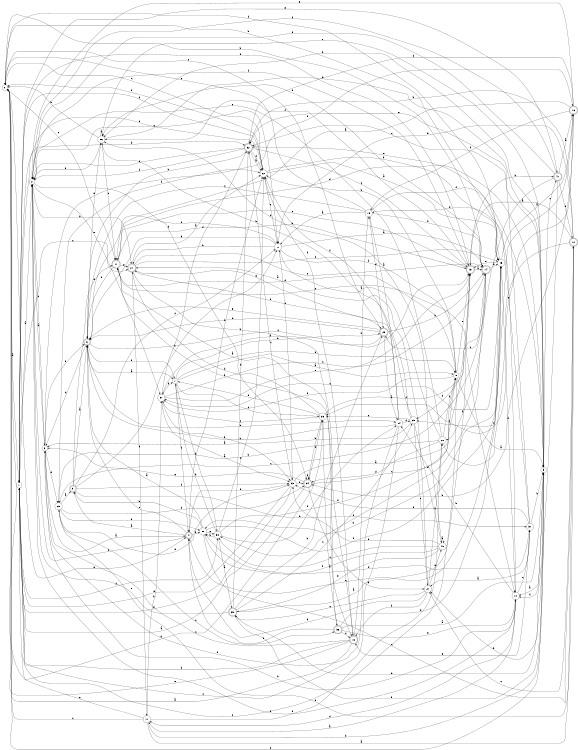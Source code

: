 digraph n34_8 {
__start0 [label="" shape="none"];

rankdir=LR;
size="8,5";

s0 [style="filled", color="black", fillcolor="white" shape="circle", label="0"];
s1 [style="filled", color="black", fillcolor="white" shape="circle", label="1"];
s2 [style="filled", color="black", fillcolor="white" shape="circle", label="2"];
s3 [style="filled", color="black", fillcolor="white" shape="circle", label="3"];
s4 [style="rounded,filled", color="black", fillcolor="white" shape="doublecircle", label="4"];
s5 [style="rounded,filled", color="black", fillcolor="white" shape="doublecircle", label="5"];
s6 [style="rounded,filled", color="black", fillcolor="white" shape="doublecircle", label="6"];
s7 [style="filled", color="black", fillcolor="white" shape="circle", label="7"];
s8 [style="filled", color="black", fillcolor="white" shape="circle", label="8"];
s9 [style="filled", color="black", fillcolor="white" shape="circle", label="9"];
s10 [style="filled", color="black", fillcolor="white" shape="circle", label="10"];
s11 [style="filled", color="black", fillcolor="white" shape="circle", label="11"];
s12 [style="rounded,filled", color="black", fillcolor="white" shape="doublecircle", label="12"];
s13 [style="rounded,filled", color="black", fillcolor="white" shape="doublecircle", label="13"];
s14 [style="rounded,filled", color="black", fillcolor="white" shape="doublecircle", label="14"];
s15 [style="filled", color="black", fillcolor="white" shape="circle", label="15"];
s16 [style="rounded,filled", color="black", fillcolor="white" shape="doublecircle", label="16"];
s17 [style="rounded,filled", color="black", fillcolor="white" shape="doublecircle", label="17"];
s18 [style="rounded,filled", color="black", fillcolor="white" shape="doublecircle", label="18"];
s19 [style="filled", color="black", fillcolor="white" shape="circle", label="19"];
s20 [style="filled", color="black", fillcolor="white" shape="circle", label="20"];
s21 [style="rounded,filled", color="black", fillcolor="white" shape="doublecircle", label="21"];
s22 [style="filled", color="black", fillcolor="white" shape="circle", label="22"];
s23 [style="rounded,filled", color="black", fillcolor="white" shape="doublecircle", label="23"];
s24 [style="filled", color="black", fillcolor="white" shape="circle", label="24"];
s25 [style="filled", color="black", fillcolor="white" shape="circle", label="25"];
s26 [style="filled", color="black", fillcolor="white" shape="circle", label="26"];
s27 [style="filled", color="black", fillcolor="white" shape="circle", label="27"];
s28 [style="filled", color="black", fillcolor="white" shape="circle", label="28"];
s29 [style="filled", color="black", fillcolor="white" shape="circle", label="29"];
s30 [style="filled", color="black", fillcolor="white" shape="circle", label="30"];
s31 [style="filled", color="black", fillcolor="white" shape="circle", label="31"];
s32 [style="rounded,filled", color="black", fillcolor="white" shape="doublecircle", label="32"];
s33 [style="filled", color="black", fillcolor="white" shape="circle", label="33"];
s34 [style="rounded,filled", color="black", fillcolor="white" shape="doublecircle", label="34"];
s35 [style="filled", color="black", fillcolor="white" shape="circle", label="35"];
s36 [style="rounded,filled", color="black", fillcolor="white" shape="doublecircle", label="36"];
s37 [style="filled", color="black", fillcolor="white" shape="circle", label="37"];
s38 [style="filled", color="black", fillcolor="white" shape="circle", label="38"];
s39 [style="rounded,filled", color="black", fillcolor="white" shape="doublecircle", label="39"];
s40 [style="filled", color="black", fillcolor="white" shape="circle", label="40"];
s41 [style="rounded,filled", color="black", fillcolor="white" shape="doublecircle", label="41"];
s0 -> s1 [label="a"];
s0 -> s15 [label="b"];
s0 -> s17 [label="c"];
s0 -> s35 [label="d"];
s0 -> s4 [label="e"];
s0 -> s9 [label="f"];
s1 -> s2 [label="a"];
s1 -> s32 [label="b"];
s1 -> s21 [label="c"];
s1 -> s38 [label="d"];
s1 -> s41 [label="e"];
s1 -> s22 [label="f"];
s2 -> s3 [label="a"];
s2 -> s21 [label="b"];
s2 -> s20 [label="c"];
s2 -> s34 [label="d"];
s2 -> s37 [label="e"];
s2 -> s13 [label="f"];
s3 -> s4 [label="a"];
s3 -> s10 [label="b"];
s3 -> s2 [label="c"];
s3 -> s29 [label="d"];
s3 -> s16 [label="e"];
s3 -> s6 [label="f"];
s4 -> s5 [label="a"];
s4 -> s30 [label="b"];
s4 -> s15 [label="c"];
s4 -> s22 [label="d"];
s4 -> s6 [label="e"];
s4 -> s2 [label="f"];
s5 -> s6 [label="a"];
s5 -> s20 [label="b"];
s5 -> s20 [label="c"];
s5 -> s31 [label="d"];
s5 -> s17 [label="e"];
s5 -> s33 [label="f"];
s6 -> s7 [label="a"];
s6 -> s24 [label="b"];
s6 -> s13 [label="c"];
s6 -> s3 [label="d"];
s6 -> s26 [label="e"];
s6 -> s7 [label="f"];
s7 -> s8 [label="a"];
s7 -> s38 [label="b"];
s7 -> s35 [label="c"];
s7 -> s8 [label="d"];
s7 -> s23 [label="e"];
s7 -> s4 [label="f"];
s8 -> s9 [label="a"];
s8 -> s22 [label="b"];
s8 -> s1 [label="c"];
s8 -> s17 [label="d"];
s8 -> s13 [label="e"];
s8 -> s37 [label="f"];
s9 -> s10 [label="a"];
s9 -> s26 [label="b"];
s9 -> s41 [label="c"];
s9 -> s39 [label="d"];
s9 -> s32 [label="e"];
s9 -> s10 [label="f"];
s10 -> s11 [label="a"];
s10 -> s24 [label="b"];
s10 -> s31 [label="c"];
s10 -> s11 [label="d"];
s10 -> s32 [label="e"];
s10 -> s2 [label="f"];
s11 -> s12 [label="a"];
s11 -> s37 [label="b"];
s11 -> s0 [label="c"];
s11 -> s9 [label="d"];
s11 -> s1 [label="e"];
s11 -> s28 [label="f"];
s12 -> s13 [label="a"];
s12 -> s32 [label="b"];
s12 -> s27 [label="c"];
s12 -> s29 [label="d"];
s12 -> s20 [label="e"];
s12 -> s35 [label="f"];
s13 -> s14 [label="a"];
s13 -> s41 [label="b"];
s13 -> s17 [label="c"];
s13 -> s25 [label="d"];
s13 -> s1 [label="e"];
s13 -> s26 [label="f"];
s14 -> s15 [label="a"];
s14 -> s0 [label="b"];
s14 -> s29 [label="c"];
s14 -> s26 [label="d"];
s14 -> s38 [label="e"];
s14 -> s28 [label="f"];
s15 -> s16 [label="a"];
s15 -> s30 [label="b"];
s15 -> s37 [label="c"];
s15 -> s10 [label="d"];
s15 -> s13 [label="e"];
s15 -> s0 [label="f"];
s16 -> s17 [label="a"];
s16 -> s34 [label="b"];
s16 -> s25 [label="c"];
s16 -> s32 [label="d"];
s16 -> s2 [label="e"];
s16 -> s19 [label="f"];
s17 -> s18 [label="a"];
s17 -> s13 [label="b"];
s17 -> s10 [label="c"];
s17 -> s9 [label="d"];
s17 -> s21 [label="e"];
s17 -> s6 [label="f"];
s18 -> s0 [label="a"];
s18 -> s19 [label="b"];
s18 -> s3 [label="c"];
s18 -> s1 [label="d"];
s18 -> s0 [label="e"];
s18 -> s22 [label="f"];
s19 -> s20 [label="a"];
s19 -> s14 [label="b"];
s19 -> s6 [label="c"];
s19 -> s23 [label="d"];
s19 -> s0 [label="e"];
s19 -> s9 [label="f"];
s20 -> s14 [label="a"];
s20 -> s21 [label="b"];
s20 -> s33 [label="c"];
s20 -> s6 [label="d"];
s20 -> s6 [label="e"];
s20 -> s8 [label="f"];
s21 -> s22 [label="a"];
s21 -> s18 [label="b"];
s21 -> s14 [label="c"];
s21 -> s11 [label="d"];
s21 -> s23 [label="e"];
s21 -> s15 [label="f"];
s22 -> s15 [label="a"];
s22 -> s15 [label="b"];
s22 -> s0 [label="c"];
s22 -> s1 [label="d"];
s22 -> s20 [label="e"];
s22 -> s0 [label="f"];
s23 -> s24 [label="a"];
s23 -> s14 [label="b"];
s23 -> s0 [label="c"];
s23 -> s6 [label="d"];
s23 -> s6 [label="e"];
s23 -> s37 [label="f"];
s24 -> s19 [label="a"];
s24 -> s6 [label="b"];
s24 -> s1 [label="c"];
s24 -> s25 [label="d"];
s24 -> s3 [label="e"];
s24 -> s22 [label="f"];
s25 -> s3 [label="a"];
s25 -> s26 [label="b"];
s25 -> s27 [label="c"];
s25 -> s40 [label="d"];
s25 -> s35 [label="e"];
s25 -> s21 [label="f"];
s26 -> s26 [label="a"];
s26 -> s0 [label="b"];
s26 -> s17 [label="c"];
s26 -> s9 [label="d"];
s26 -> s9 [label="e"];
s26 -> s2 [label="f"];
s27 -> s21 [label="a"];
s27 -> s28 [label="b"];
s27 -> s39 [label="c"];
s27 -> s4 [label="d"];
s27 -> s40 [label="e"];
s27 -> s18 [label="f"];
s28 -> s20 [label="a"];
s28 -> s29 [label="b"];
s28 -> s16 [label="c"];
s28 -> s34 [label="d"];
s28 -> s2 [label="e"];
s28 -> s8 [label="f"];
s29 -> s5 [label="a"];
s29 -> s30 [label="b"];
s29 -> s36 [label="c"];
s29 -> s34 [label="d"];
s29 -> s33 [label="e"];
s29 -> s22 [label="f"];
s30 -> s6 [label="a"];
s30 -> s5 [label="b"];
s30 -> s12 [label="c"];
s30 -> s31 [label="d"];
s30 -> s38 [label="e"];
s30 -> s15 [label="f"];
s31 -> s27 [label="a"];
s31 -> s9 [label="b"];
s31 -> s32 [label="c"];
s31 -> s19 [label="d"];
s31 -> s18 [label="e"];
s31 -> s33 [label="f"];
s32 -> s22 [label="a"];
s32 -> s6 [label="b"];
s32 -> s13 [label="c"];
s32 -> s22 [label="d"];
s32 -> s2 [label="e"];
s32 -> s2 [label="f"];
s33 -> s8 [label="a"];
s33 -> s34 [label="b"];
s33 -> s32 [label="c"];
s33 -> s1 [label="d"];
s33 -> s1 [label="e"];
s33 -> s4 [label="f"];
s34 -> s1 [label="a"];
s34 -> s27 [label="b"];
s34 -> s13 [label="c"];
s34 -> s34 [label="d"];
s34 -> s3 [label="e"];
s34 -> s35 [label="f"];
s35 -> s36 [label="a"];
s35 -> s34 [label="b"];
s35 -> s37 [label="c"];
s35 -> s21 [label="d"];
s35 -> s7 [label="e"];
s35 -> s14 [label="f"];
s36 -> s9 [label="a"];
s36 -> s17 [label="b"];
s36 -> s18 [label="c"];
s36 -> s15 [label="d"];
s36 -> s10 [label="e"];
s36 -> s4 [label="f"];
s37 -> s33 [label="a"];
s37 -> s33 [label="b"];
s37 -> s14 [label="c"];
s37 -> s32 [label="d"];
s37 -> s13 [label="e"];
s37 -> s7 [label="f"];
s38 -> s39 [label="a"];
s38 -> s30 [label="b"];
s38 -> s22 [label="c"];
s38 -> s7 [label="d"];
s38 -> s24 [label="e"];
s38 -> s8 [label="f"];
s39 -> s13 [label="a"];
s39 -> s23 [label="b"];
s39 -> s25 [label="c"];
s39 -> s32 [label="d"];
s39 -> s2 [label="e"];
s39 -> s9 [label="f"];
s40 -> s40 [label="a"];
s40 -> s33 [label="b"];
s40 -> s38 [label="c"];
s40 -> s26 [label="d"];
s40 -> s39 [label="e"];
s40 -> s30 [label="f"];
s41 -> s16 [label="a"];
s41 -> s27 [label="b"];
s41 -> s23 [label="c"];
s41 -> s12 [label="d"];
s41 -> s2 [label="e"];
s41 -> s2 [label="f"];

}